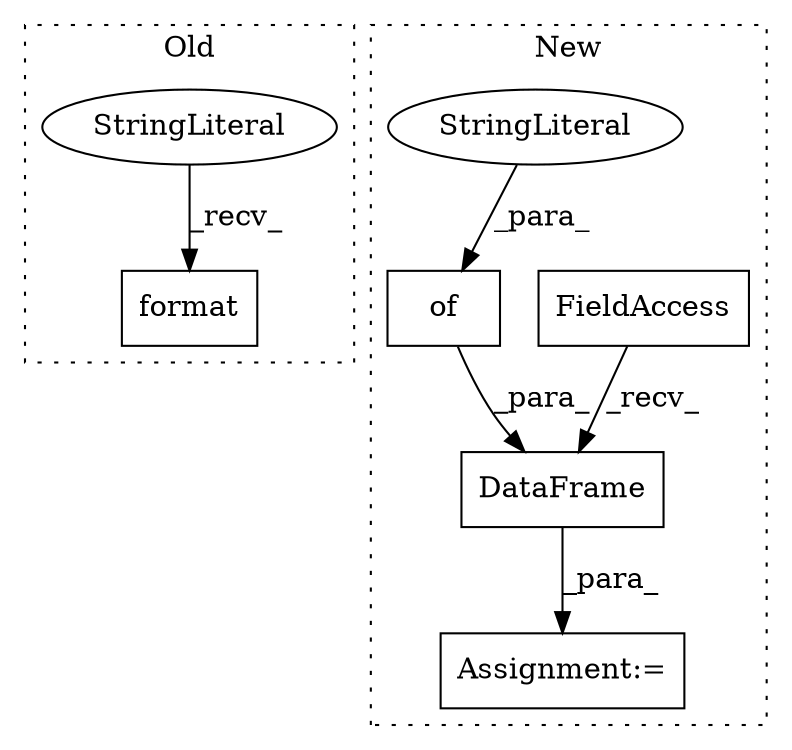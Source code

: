 digraph G {
subgraph cluster0 {
1 [label="format" a="32" s="12912,12924" l="7,1" shape="box"];
4 [label="StringLiteral" a="45" s="12904" l="7" shape="ellipse"];
label = "Old";
style="dotted";
}
subgraph cluster1 {
2 [label="DataFrame" a="32" s="12948,13041" l="10,1" shape="box"];
3 [label="Assignment:=" a="7" s="12940" l="1" shape="box"];
5 [label="FieldAccess" a="22" s="12941" l="6" shape="box"];
6 [label="of" a="32" s="12962,13040" l="3,1" shape="box"];
7 [label="StringLiteral" a="45" s="13023" l="10" shape="ellipse"];
label = "New";
style="dotted";
}
2 -> 3 [label="_para_"];
4 -> 1 [label="_recv_"];
5 -> 2 [label="_recv_"];
6 -> 2 [label="_para_"];
7 -> 6 [label="_para_"];
}